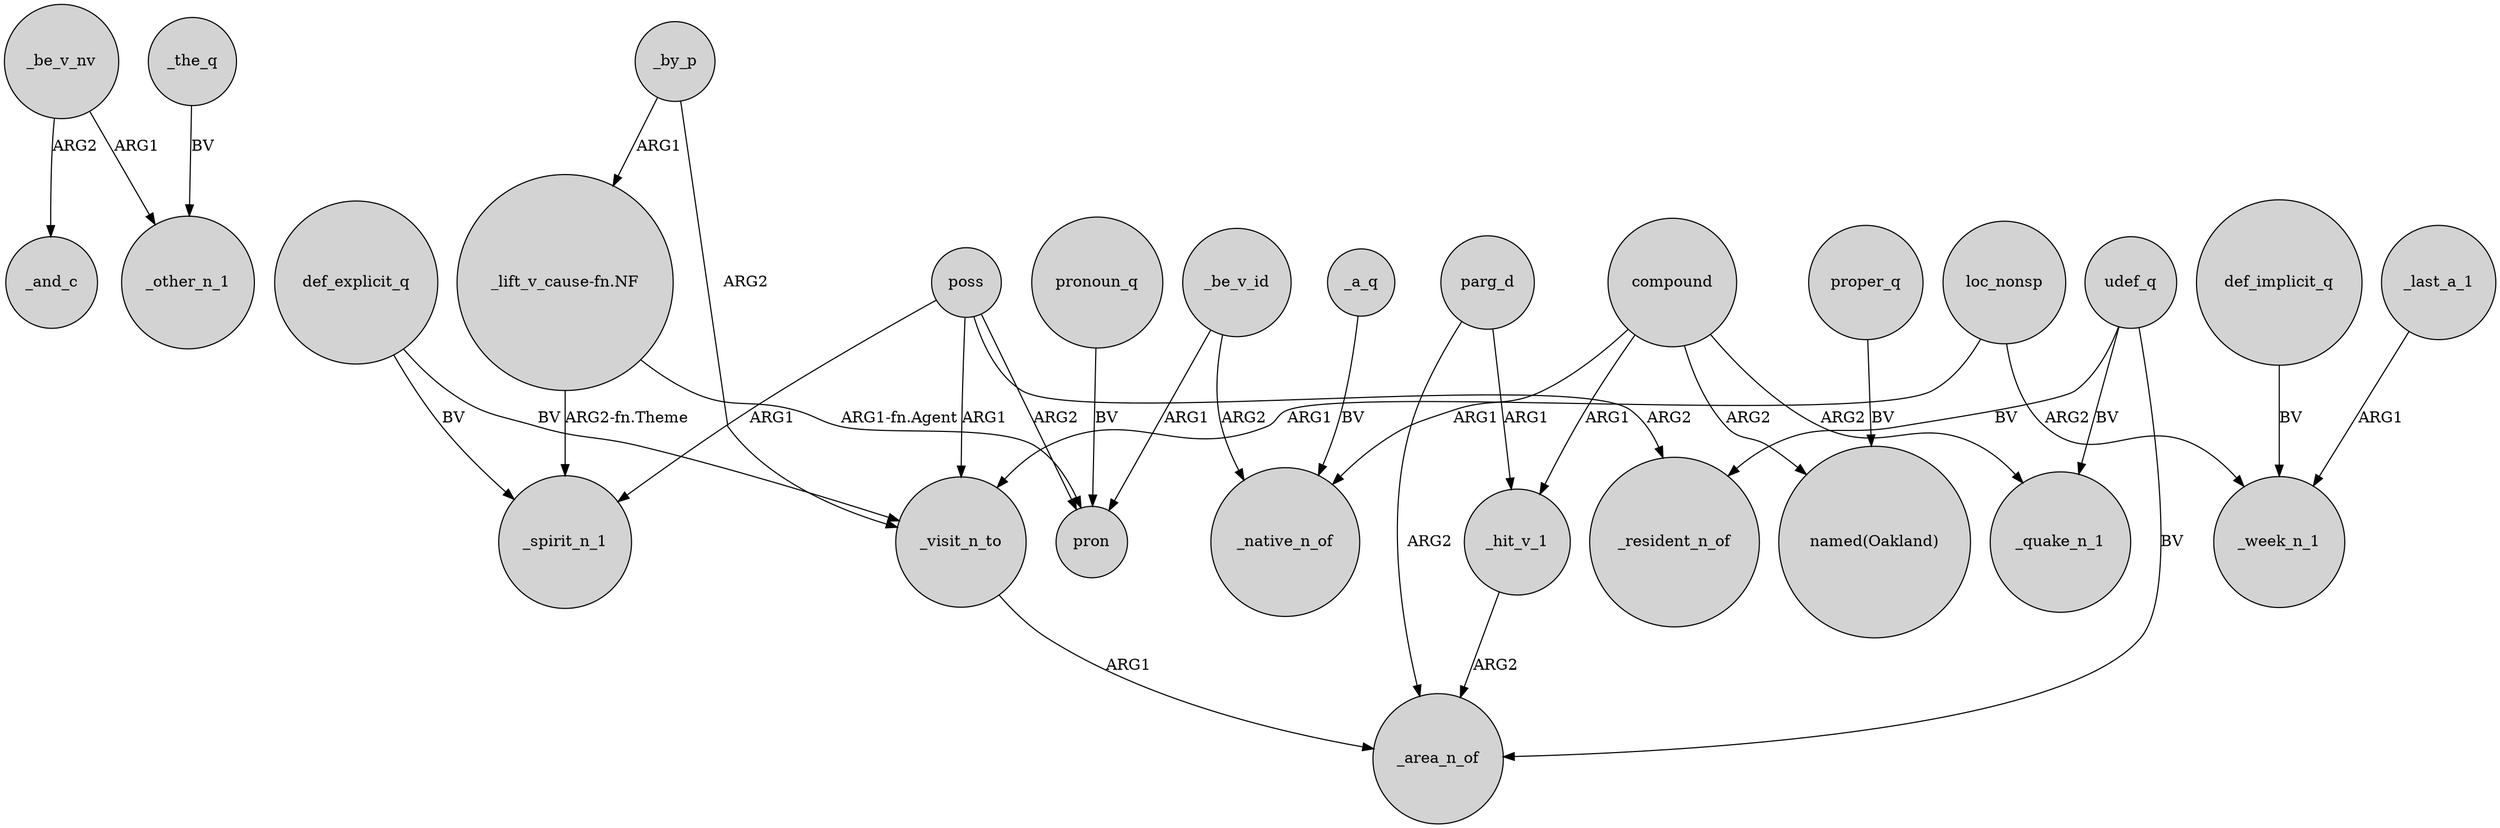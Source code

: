 digraph {
	node [shape=circle style=filled]
	_be_v_nv -> _other_n_1 [label=ARG1]
	def_explicit_q -> _spirit_n_1 [label=BV]
	_by_p -> _visit_n_to [label=ARG2]
	poss -> _resident_n_of [label=ARG2]
	def_implicit_q -> _week_n_1 [label=BV]
	poss -> pron [label=ARG2]
	parg_d -> _area_n_of [label=ARG2]
	poss -> _spirit_n_1 [label=ARG1]
	_be_v_id -> _native_n_of [label=ARG2]
	_by_p -> "_lift_v_cause-fn.NF" [label=ARG1]
	loc_nonsp -> _visit_n_to [label=ARG1]
	compound -> "named(Oakland)" [label=ARG2]
	_hit_v_1 -> _area_n_of [label=ARG2]
	_be_v_id -> pron [label=ARG1]
	def_explicit_q -> _visit_n_to [label=BV]
	udef_q -> _resident_n_of [label=BV]
	pronoun_q -> pron [label=BV]
	loc_nonsp -> _week_n_1 [label=ARG2]
	_the_q -> _other_n_1 [label=BV]
	"_lift_v_cause-fn.NF" -> pron [label="ARG1-fn.Agent"]
	"_lift_v_cause-fn.NF" -> _spirit_n_1 [label="ARG2-fn.Theme"]
	_last_a_1 -> _week_n_1 [label=ARG1]
	proper_q -> "named(Oakland)" [label=BV]
	_be_v_nv -> _and_c [label=ARG2]
	compound -> _hit_v_1 [label=ARG1]
	poss -> _visit_n_to [label=ARG1]
	udef_q -> _area_n_of [label=BV]
	udef_q -> _quake_n_1 [label=BV]
	parg_d -> _hit_v_1 [label=ARG1]
	compound -> _quake_n_1 [label=ARG2]
	_a_q -> _native_n_of [label=BV]
	compound -> _native_n_of [label=ARG1]
	_visit_n_to -> _area_n_of [label=ARG1]
}
